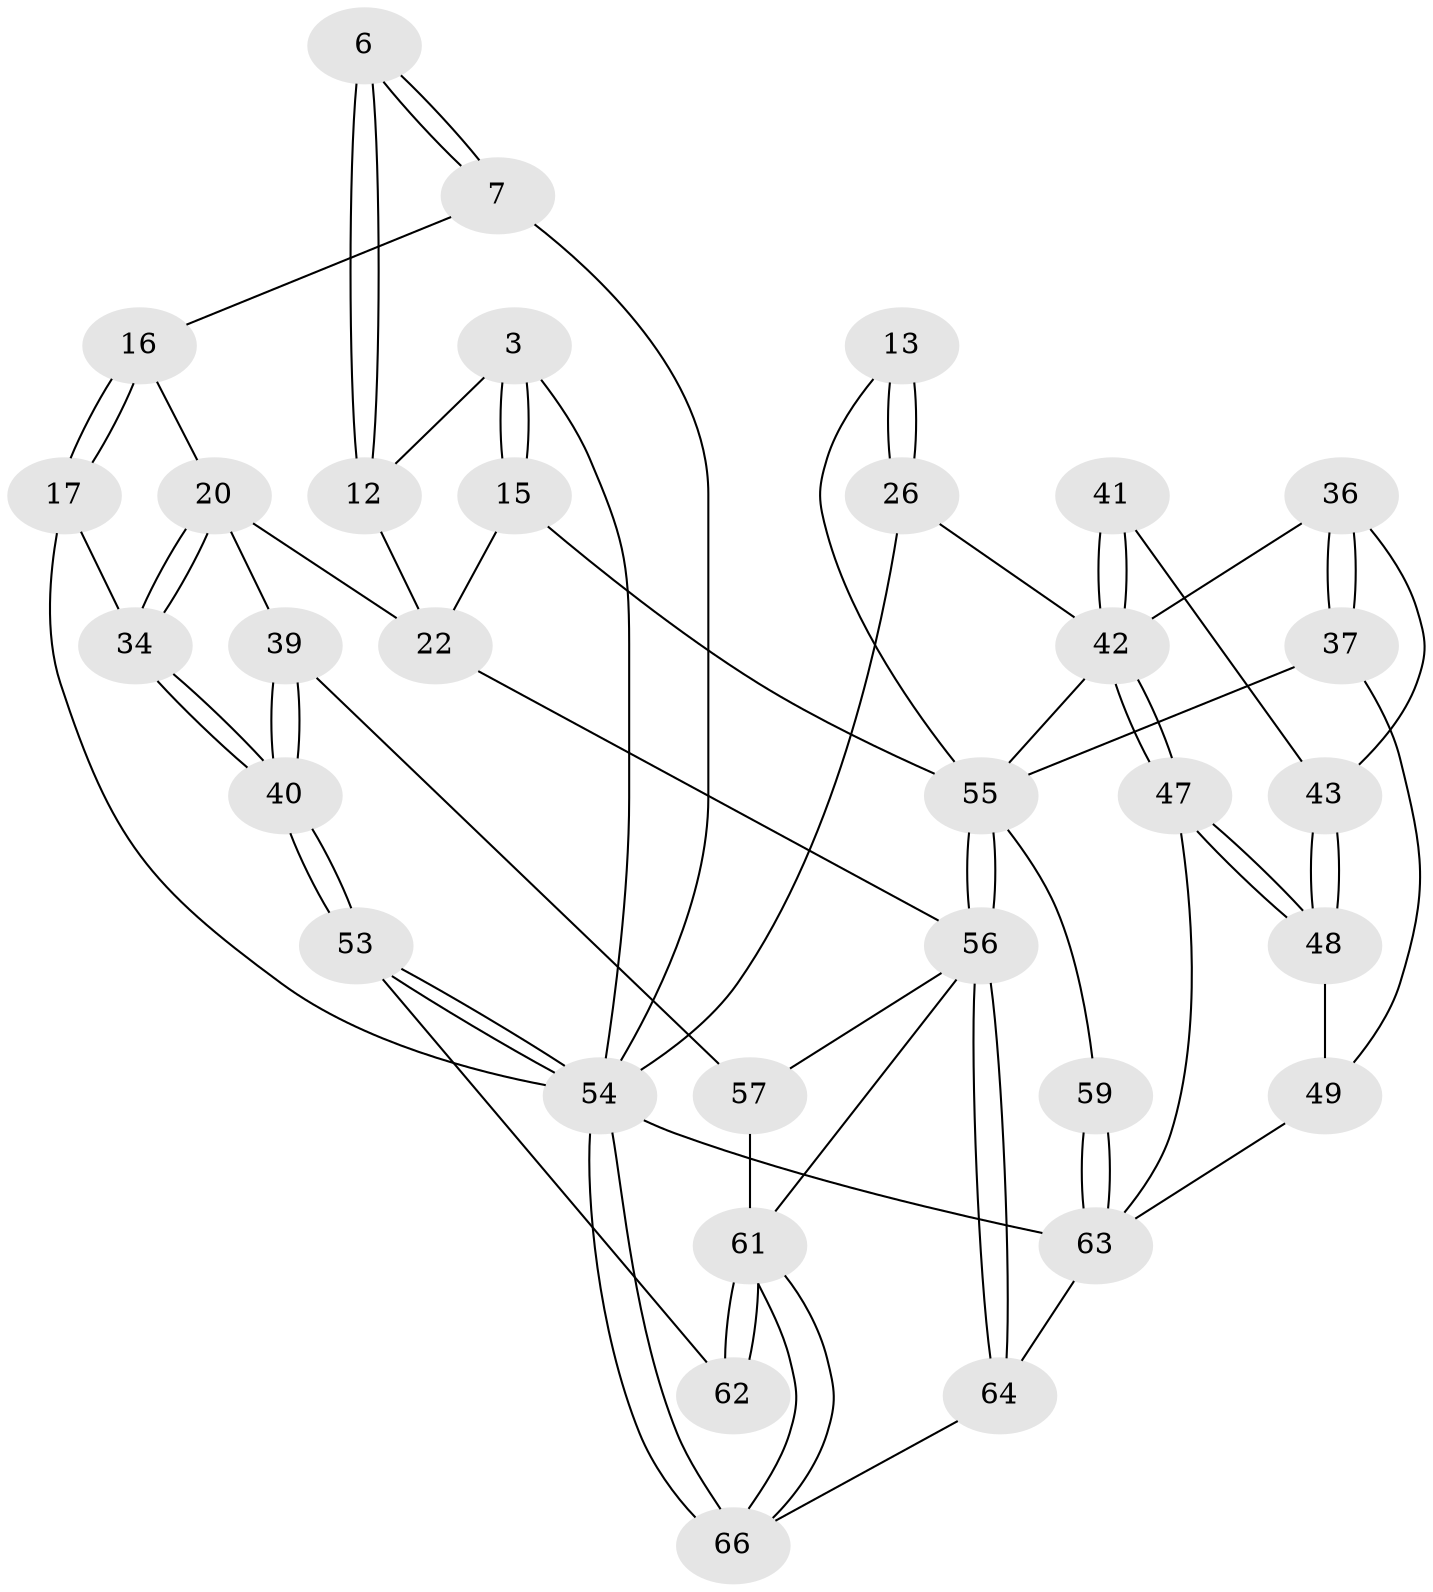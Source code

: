 // original degree distribution, {3: 0.030303030303030304, 4: 0.2878787878787879, 5: 0.42424242424242425, 6: 0.25757575757575757}
// Generated by graph-tools (version 1.1) at 2025/00/03/09/25 05:00:30]
// undirected, 33 vertices, 76 edges
graph export_dot {
graph [start="1"]
  node [color=gray90,style=filled];
  3 [pos="+0.5977386036343767+0.08241193006334231"];
  6 [pos="+0.19369266267039428+0.1685414111746963"];
  7 [pos="+0.17601332752593188+0.16521094388128937"];
  12 [pos="+0.22477342426598831+0.18406959236307105",super="+2+1"];
  13 [pos="+0.8407447376210211+0.2773386957843158"];
  15 [pos="+0.5969750810243988+0.14595477135922827"];
  16 [pos="+0.14063106244158133+0.18400740425233195"];
  17 [pos="+0+0.1505582818784064"];
  20 [pos="+0.059460376783264685+0.37165644879536747",super="+19"];
  22 [pos="+0.33463571614371096+0.3140900356352906",super="+18+21"];
  26 [pos="+1+0.23091856586434384",super="+10"];
  34 [pos="+0+0.3450956249569079"];
  36 [pos="+0.8787816950003124+0.48914677463880013"];
  37 [pos="+0.7866289837582687+0.5795057159374066"];
  39 [pos="+0+0.6317670776263173",super="+32"];
  40 [pos="+0+0.6345552607251275"];
  41 [pos="+1+0.5080121292268991"];
  42 [pos="+1+0.4735050732530621",super="+27+35"];
  43 [pos="+0.9345354110630552+0.5405653527006625"];
  47 [pos="+1+0.6475417649387158"];
  48 [pos="+0.9300976635307648+0.5689339888055241"];
  49 [pos="+0.9025608496556856+0.6192537519201062"];
  53 [pos="+0+0.7750848269921572"];
  54 [pos="+0+1",super="+11+44+8"];
  55 [pos="+0.6890152847234619+0.6144249995621807",super="+38"];
  56 [pos="+0.5584952382159544+0.8055717031055746",super="+50+33+25"];
  57 [pos="+0+0.627867835238455",super="+31"];
  59 [pos="+0.858367293859312+0.764014354704932"];
  61 [pos="+0.2151207020232871+0.9858670044881627",super="+51+60"];
  62 [pos="+0.15684723847201726+0.8313359772873953"];
  63 [pos="+0.8589518783733411+0.8191167889890475",super="+45+58"];
  64 [pos="+0.5843047480469119+0.9715191827968653"];
  66 [pos="+0.2567864510049741+1",super="+65"];
  3 -- 15;
  3 -- 15;
  3 -- 12;
  3 -- 54;
  6 -- 7;
  6 -- 7;
  6 -- 12 [weight=2];
  6 -- 12;
  7 -- 16;
  7 -- 54;
  12 -- 22;
  13 -- 26 [weight=2];
  13 -- 26;
  13 -- 55;
  15 -- 55;
  15 -- 22;
  16 -- 17;
  16 -- 17;
  16 -- 20;
  17 -- 34;
  17 -- 54;
  20 -- 34;
  20 -- 34;
  20 -- 22;
  20 -- 39;
  22 -- 56 [weight=2];
  26 -- 54 [weight=3];
  26 -- 42;
  34 -- 40;
  34 -- 40;
  36 -- 37;
  36 -- 37;
  36 -- 43;
  36 -- 42;
  37 -- 49;
  37 -- 55;
  39 -- 40;
  39 -- 40;
  39 -- 57 [weight=2];
  40 -- 53;
  40 -- 53;
  41 -- 42 [weight=2];
  41 -- 42;
  41 -- 43;
  42 -- 47;
  42 -- 47;
  42 -- 55;
  43 -- 48;
  43 -- 48;
  47 -- 48;
  47 -- 48;
  47 -- 63;
  48 -- 49;
  49 -- 63;
  53 -- 54;
  53 -- 54;
  53 -- 62;
  54 -- 66 [weight=2];
  54 -- 66;
  54 -- 63;
  55 -- 56 [weight=2];
  55 -- 56;
  55 -- 59;
  56 -- 64;
  56 -- 64;
  56 -- 61;
  56 -- 57;
  57 -- 61 [weight=2];
  59 -- 63 [weight=2];
  59 -- 63;
  61 -- 62 [weight=2];
  61 -- 62;
  61 -- 66;
  61 -- 66;
  63 -- 64;
  64 -- 66;
}
